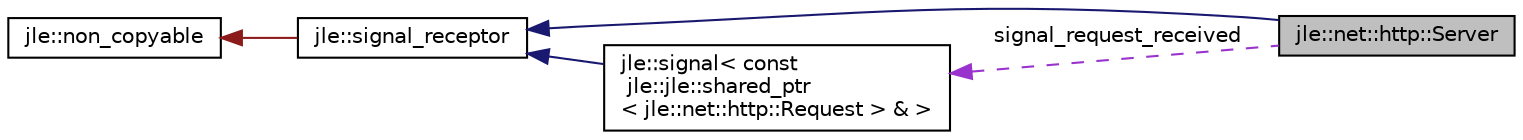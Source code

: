 digraph "jle::net::http::Server"
{
  edge [fontname="Helvetica",fontsize="10",labelfontname="Helvetica",labelfontsize="10"];
  node [fontname="Helvetica",fontsize="10",shape=record];
  rankdir="LR";
  Node1 [label="jle::net::http::Server",height=0.2,width=0.4,color="black", fillcolor="grey75", style="filled", fontcolor="black"];
  Node2 -> Node1 [dir="back",color="midnightblue",fontsize="10",style="solid",fontname="Helvetica"];
  Node2 [label="jle::signal_receptor",height=0.2,width=0.4,color="black", fillcolor="white", style="filled",URL="$classjle_1_1signal__receptor.html",tooltip="Any object connected to signals, has to inherit from signal_receptor. "];
  Node3 -> Node2 [dir="back",color="firebrick4",fontsize="10",style="solid",fontname="Helvetica"];
  Node3 [label="jle::non_copyable",height=0.2,width=0.4,color="black", fillcolor="white", style="filled",URL="$classjle_1_1non__copyable.html"];
  Node4 -> Node1 [dir="back",color="darkorchid3",fontsize="10",style="dashed",label=" signal_request_received" ,fontname="Helvetica"];
  Node4 [label="jle::signal\< const\l jle::jle::shared_ptr\l\< jle::net::http::Request \> & \>",height=0.2,width=0.4,color="black", fillcolor="white", style="filled",URL="$classjle_1_1signal.html"];
  Node2 -> Node4 [dir="back",color="midnightblue",fontsize="10",style="solid",fontname="Helvetica"];
}
